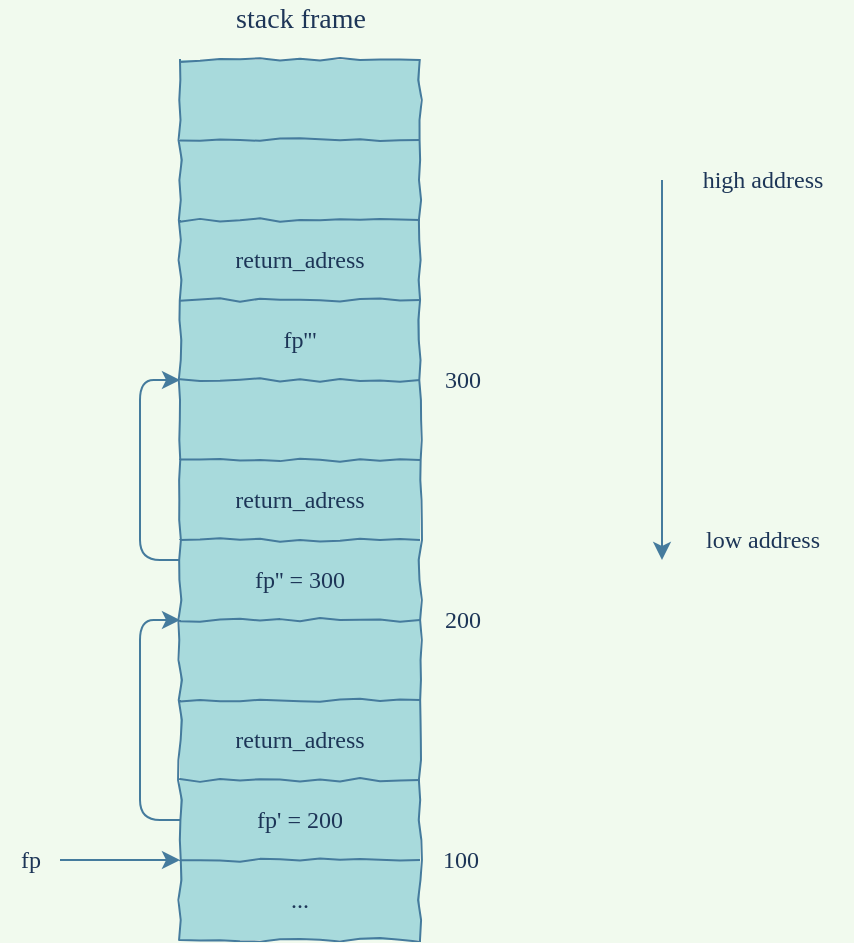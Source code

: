 <mxfile version="15.5.2" type="github">
  <diagram id="qzzveHbFKzM360SlWyRH" name="Page-1">
    <mxGraphModel dx="1074" dy="647" grid="1" gridSize="10" guides="1" tooltips="1" connect="1" arrows="1" fold="1" page="1" pageScale="1" pageWidth="827" pageHeight="1169" background="#F1FAEE" math="0" shadow="0">
      <root>
        <mxCell id="0" />
        <mxCell id="1" parent="0" />
        <mxCell id="kwKOkOC7tSV6xay0HEzO-1" value="" style="shape=table;startSize=0;container=1;collapsible=0;childLayout=tableLayout;rounded=0;sketch=0;fontColor=#1D3557;strokeColor=#457B9D;fillColor=#A8DADC;comic=1;fontFamily=Comic Sans MS;" vertex="1" parent="1">
          <mxGeometry x="380" y="80" width="120" height="440" as="geometry" />
        </mxCell>
        <mxCell id="kwKOkOC7tSV6xay0HEzO-2" value="" style="shape=partialRectangle;collapsible=0;dropTarget=0;pointerEvents=0;fillColor=none;top=0;left=0;bottom=0;right=0;points=[[0,0.5],[1,0.5]];portConstraint=eastwest;rounded=0;sketch=0;fontColor=#1D3557;strokeColor=#457B9D;fontFamily=Comic Sans MS;" vertex="1" parent="kwKOkOC7tSV6xay0HEzO-1">
          <mxGeometry width="120" height="40" as="geometry" />
        </mxCell>
        <mxCell id="kwKOkOC7tSV6xay0HEzO-3" value="" style="shape=partialRectangle;html=1;whiteSpace=wrap;connectable=0;overflow=hidden;fillColor=none;top=0;left=0;bottom=0;right=0;pointerEvents=1;rounded=0;sketch=0;fontColor=#1D3557;strokeColor=#457B9D;fontFamily=Comic Sans MS;" vertex="1" parent="kwKOkOC7tSV6xay0HEzO-2">
          <mxGeometry width="120" height="40" as="geometry">
            <mxRectangle width="120" height="40" as="alternateBounds" />
          </mxGeometry>
        </mxCell>
        <mxCell id="kwKOkOC7tSV6xay0HEzO-4" value="" style="shape=partialRectangle;collapsible=0;dropTarget=0;pointerEvents=0;fillColor=none;top=0;left=0;bottom=0;right=0;points=[[0,0.5],[1,0.5]];portConstraint=eastwest;rounded=0;sketch=0;fontColor=#1D3557;strokeColor=#457B9D;fontFamily=Comic Sans MS;" vertex="1" parent="kwKOkOC7tSV6xay0HEzO-1">
          <mxGeometry y="40" width="120" height="40" as="geometry" />
        </mxCell>
        <mxCell id="kwKOkOC7tSV6xay0HEzO-5" value="" style="shape=partialRectangle;html=1;whiteSpace=wrap;connectable=0;overflow=hidden;fillColor=none;top=0;left=0;bottom=0;right=0;pointerEvents=1;rounded=0;sketch=0;fontColor=#1D3557;strokeColor=#457B9D;fontFamily=Comic Sans MS;" vertex="1" parent="kwKOkOC7tSV6xay0HEzO-4">
          <mxGeometry width="120" height="40" as="geometry">
            <mxRectangle width="120" height="40" as="alternateBounds" />
          </mxGeometry>
        </mxCell>
        <mxCell id="kwKOkOC7tSV6xay0HEzO-6" value="" style="shape=partialRectangle;collapsible=0;dropTarget=0;pointerEvents=0;fillColor=none;top=0;left=0;bottom=0;right=0;points=[[0,0.5],[1,0.5]];portConstraint=eastwest;rounded=0;sketch=0;fontColor=#1D3557;strokeColor=#457B9D;fontFamily=Comic Sans MS;" vertex="1" parent="kwKOkOC7tSV6xay0HEzO-1">
          <mxGeometry y="80" width="120" height="40" as="geometry" />
        </mxCell>
        <mxCell id="kwKOkOC7tSV6xay0HEzO-7" value="return_adress" style="shape=partialRectangle;html=1;whiteSpace=wrap;connectable=0;overflow=hidden;fillColor=none;top=0;left=0;bottom=0;right=0;pointerEvents=1;rounded=0;sketch=0;fontColor=#1D3557;strokeColor=#457B9D;fontFamily=Comic Sans MS;" vertex="1" parent="kwKOkOC7tSV6xay0HEzO-6">
          <mxGeometry width="120" height="40" as="geometry">
            <mxRectangle width="120" height="40" as="alternateBounds" />
          </mxGeometry>
        </mxCell>
        <mxCell id="kwKOkOC7tSV6xay0HEzO-8" value="" style="shape=partialRectangle;collapsible=0;dropTarget=0;pointerEvents=0;fillColor=none;top=0;left=0;bottom=0;right=0;points=[[0,0.5],[1,0.5]];portConstraint=eastwest;rounded=0;sketch=0;fontColor=#1D3557;strokeColor=#457B9D;fontFamily=Comic Sans MS;" vertex="1" parent="kwKOkOC7tSV6xay0HEzO-1">
          <mxGeometry y="120" width="120" height="40" as="geometry" />
        </mxCell>
        <mxCell id="kwKOkOC7tSV6xay0HEzO-9" value="fp&#39;&#39;&#39;" style="shape=partialRectangle;html=1;whiteSpace=wrap;connectable=0;overflow=hidden;fillColor=none;top=0;left=0;bottom=0;right=0;pointerEvents=1;rounded=0;sketch=0;fontColor=#1D3557;strokeColor=#457B9D;fontFamily=Comic Sans MS;" vertex="1" parent="kwKOkOC7tSV6xay0HEzO-8">
          <mxGeometry width="120" height="40" as="geometry">
            <mxRectangle width="120" height="40" as="alternateBounds" />
          </mxGeometry>
        </mxCell>
        <mxCell id="kwKOkOC7tSV6xay0HEzO-10" value="" style="shape=partialRectangle;collapsible=0;dropTarget=0;pointerEvents=0;fillColor=none;top=0;left=0;bottom=0;right=0;points=[[0,0.5],[1,0.5]];portConstraint=eastwest;rounded=0;sketch=0;fontColor=#1D3557;strokeColor=#457B9D;fontFamily=Comic Sans MS;" vertex="1" parent="kwKOkOC7tSV6xay0HEzO-1">
          <mxGeometry y="160" width="120" height="40" as="geometry" />
        </mxCell>
        <mxCell id="kwKOkOC7tSV6xay0HEzO-11" value="" style="shape=partialRectangle;html=1;whiteSpace=wrap;connectable=0;overflow=hidden;fillColor=none;top=0;left=0;bottom=0;right=0;pointerEvents=1;rounded=0;sketch=0;fontColor=#1D3557;strokeColor=#457B9D;fontFamily=Comic Sans MS;" vertex="1" parent="kwKOkOC7tSV6xay0HEzO-10">
          <mxGeometry width="120" height="40" as="geometry">
            <mxRectangle width="120" height="40" as="alternateBounds" />
          </mxGeometry>
        </mxCell>
        <mxCell id="kwKOkOC7tSV6xay0HEzO-12" value="" style="shape=partialRectangle;collapsible=0;dropTarget=0;pointerEvents=0;fillColor=none;top=0;left=0;bottom=0;right=0;points=[[0,0.5],[1,0.5]];portConstraint=eastwest;rounded=0;sketch=0;fontColor=#1D3557;strokeColor=#457B9D;fontFamily=Comic Sans MS;" vertex="1" parent="kwKOkOC7tSV6xay0HEzO-1">
          <mxGeometry y="200" width="120" height="40" as="geometry" />
        </mxCell>
        <mxCell id="kwKOkOC7tSV6xay0HEzO-13" value="return_adress" style="shape=partialRectangle;html=1;whiteSpace=wrap;connectable=0;overflow=hidden;fillColor=none;top=0;left=0;bottom=0;right=0;pointerEvents=1;rounded=0;sketch=0;fontColor=#1D3557;strokeColor=#457B9D;fontFamily=Comic Sans MS;" vertex="1" parent="kwKOkOC7tSV6xay0HEzO-12">
          <mxGeometry width="120" height="40" as="geometry">
            <mxRectangle width="120" height="40" as="alternateBounds" />
          </mxGeometry>
        </mxCell>
        <mxCell id="kwKOkOC7tSV6xay0HEzO-31" style="edgeStyle=orthogonalEdgeStyle;curved=0;rounded=1;sketch=0;orthogonalLoop=1;jettySize=auto;html=1;fontFamily=Comic Sans MS;fontColor=#1D3557;strokeColor=#457B9D;fillColor=#A8DADC;labelBackgroundColor=#F1FAEE;" edge="1" parent="kwKOkOC7tSV6xay0HEzO-1" source="kwKOkOC7tSV6xay0HEzO-14" target="kwKOkOC7tSV6xay0HEzO-10">
          <mxGeometry relative="1" as="geometry">
            <Array as="points">
              <mxPoint x="-20" y="250" />
              <mxPoint x="-20" y="160" />
            </Array>
          </mxGeometry>
        </mxCell>
        <mxCell id="kwKOkOC7tSV6xay0HEzO-14" value="" style="shape=partialRectangle;collapsible=0;dropTarget=0;pointerEvents=0;fillColor=none;top=0;left=0;bottom=0;right=0;points=[[0,0.5],[1,0.5]];portConstraint=eastwest;rounded=0;sketch=0;fontColor=#1D3557;strokeColor=#457B9D;fontFamily=Comic Sans MS;" vertex="1" parent="kwKOkOC7tSV6xay0HEzO-1">
          <mxGeometry y="240" width="120" height="40" as="geometry" />
        </mxCell>
        <mxCell id="kwKOkOC7tSV6xay0HEzO-15" value="fp&#39;&#39; = 300" style="shape=partialRectangle;html=1;whiteSpace=wrap;connectable=0;overflow=hidden;fillColor=none;top=0;left=0;bottom=0;right=0;pointerEvents=1;rounded=0;sketch=0;fontColor=#1D3557;strokeColor=#457B9D;fontFamily=Comic Sans MS;" vertex="1" parent="kwKOkOC7tSV6xay0HEzO-14">
          <mxGeometry width="120" height="40" as="geometry">
            <mxRectangle width="120" height="40" as="alternateBounds" />
          </mxGeometry>
        </mxCell>
        <mxCell id="kwKOkOC7tSV6xay0HEzO-16" value="" style="shape=partialRectangle;collapsible=0;dropTarget=0;pointerEvents=0;fillColor=none;top=0;left=0;bottom=0;right=0;points=[[0,0.5],[1,0.5]];portConstraint=eastwest;rounded=0;sketch=0;fontColor=#1D3557;strokeColor=#457B9D;fontFamily=Comic Sans MS;" vertex="1" parent="kwKOkOC7tSV6xay0HEzO-1">
          <mxGeometry y="280" width="120" height="40" as="geometry" />
        </mxCell>
        <mxCell id="kwKOkOC7tSV6xay0HEzO-17" value="" style="shape=partialRectangle;html=1;whiteSpace=wrap;connectable=0;overflow=hidden;fillColor=none;top=0;left=0;bottom=0;right=0;pointerEvents=1;rounded=0;sketch=0;fontColor=#1D3557;strokeColor=#457B9D;fontFamily=Comic Sans MS;" vertex="1" parent="kwKOkOC7tSV6xay0HEzO-16">
          <mxGeometry width="120" height="40" as="geometry">
            <mxRectangle width="120" height="40" as="alternateBounds" />
          </mxGeometry>
        </mxCell>
        <mxCell id="kwKOkOC7tSV6xay0HEzO-18" value="" style="shape=partialRectangle;collapsible=0;dropTarget=0;pointerEvents=0;fillColor=none;top=0;left=0;bottom=0;right=0;points=[[0,0.5],[1,0.5]];portConstraint=eastwest;rounded=0;sketch=0;fontColor=#1D3557;strokeColor=#457B9D;fontFamily=Comic Sans MS;" vertex="1" parent="kwKOkOC7tSV6xay0HEzO-1">
          <mxGeometry y="320" width="120" height="40" as="geometry" />
        </mxCell>
        <mxCell id="kwKOkOC7tSV6xay0HEzO-19" value="return_adress" style="shape=partialRectangle;html=1;whiteSpace=wrap;connectable=0;overflow=hidden;fillColor=none;top=0;left=0;bottom=0;right=0;pointerEvents=1;rounded=0;sketch=0;fontColor=#1D3557;strokeColor=#457B9D;fontFamily=Comic Sans MS;" vertex="1" parent="kwKOkOC7tSV6xay0HEzO-18">
          <mxGeometry width="120" height="40" as="geometry">
            <mxRectangle width="120" height="40" as="alternateBounds" />
          </mxGeometry>
        </mxCell>
        <mxCell id="kwKOkOC7tSV6xay0HEzO-30" style="edgeStyle=orthogonalEdgeStyle;curved=0;rounded=1;sketch=0;orthogonalLoop=1;jettySize=auto;html=1;fontFamily=Comic Sans MS;fontColor=#1D3557;strokeColor=#457B9D;fillColor=#A8DADC;labelBackgroundColor=#F1FAEE;" edge="1" parent="kwKOkOC7tSV6xay0HEzO-1" source="kwKOkOC7tSV6xay0HEzO-20" target="kwKOkOC7tSV6xay0HEzO-16">
          <mxGeometry relative="1" as="geometry">
            <Array as="points">
              <mxPoint x="-20" y="380" />
              <mxPoint x="-20" y="280" />
            </Array>
          </mxGeometry>
        </mxCell>
        <mxCell id="kwKOkOC7tSV6xay0HEzO-20" value="" style="shape=partialRectangle;collapsible=0;dropTarget=0;pointerEvents=0;fillColor=none;top=0;left=0;bottom=0;right=0;points=[[0,0.5],[1,0.5]];portConstraint=eastwest;rounded=0;sketch=0;fontColor=#1D3557;strokeColor=#457B9D;fontFamily=Comic Sans MS;" vertex="1" parent="kwKOkOC7tSV6xay0HEzO-1">
          <mxGeometry y="360" width="120" height="40" as="geometry" />
        </mxCell>
        <mxCell id="kwKOkOC7tSV6xay0HEzO-21" value="fp&#39; = 200" style="shape=partialRectangle;html=1;whiteSpace=wrap;connectable=0;overflow=hidden;fillColor=none;top=0;left=0;bottom=0;right=0;pointerEvents=1;rounded=0;sketch=0;fontColor=#1D3557;strokeColor=#457B9D;fontFamily=Comic Sans MS;" vertex="1" parent="kwKOkOC7tSV6xay0HEzO-20">
          <mxGeometry width="120" height="40" as="geometry">
            <mxRectangle width="120" height="40" as="alternateBounds" />
          </mxGeometry>
        </mxCell>
        <mxCell id="kwKOkOC7tSV6xay0HEzO-22" value="" style="shape=partialRectangle;collapsible=0;dropTarget=0;pointerEvents=0;fillColor=none;top=0;left=0;bottom=0;right=0;points=[[0,0.5],[1,0.5]];portConstraint=eastwest;rounded=0;sketch=0;fontColor=#1D3557;strokeColor=#457B9D;fontFamily=Comic Sans MS;" vertex="1" parent="kwKOkOC7tSV6xay0HEzO-1">
          <mxGeometry y="400" width="120" height="40" as="geometry" />
        </mxCell>
        <mxCell id="kwKOkOC7tSV6xay0HEzO-23" value="..." style="shape=partialRectangle;html=1;whiteSpace=wrap;connectable=0;overflow=hidden;fillColor=none;top=0;left=0;bottom=0;right=0;pointerEvents=1;rounded=0;sketch=0;fontColor=#1D3557;strokeColor=#457B9D;fontFamily=Comic Sans MS;" vertex="1" parent="kwKOkOC7tSV6xay0HEzO-22">
          <mxGeometry width="120" height="40" as="geometry">
            <mxRectangle width="120" height="40" as="alternateBounds" />
          </mxGeometry>
        </mxCell>
        <mxCell id="kwKOkOC7tSV6xay0HEzO-26" value="" style="edgeStyle=orthogonalEdgeStyle;curved=0;rounded=1;sketch=0;orthogonalLoop=1;jettySize=auto;html=1;fontColor=#1D3557;strokeColor=#457B9D;fillColor=#A8DADC;fontFamily=Comic Sans MS;labelBackgroundColor=#F1FAEE;" edge="1" parent="1" source="kwKOkOC7tSV6xay0HEzO-24" target="kwKOkOC7tSV6xay0HEzO-22">
          <mxGeometry relative="1" as="geometry">
            <Array as="points">
              <mxPoint x="370" y="480" />
              <mxPoint x="370" y="480" />
            </Array>
          </mxGeometry>
        </mxCell>
        <mxCell id="kwKOkOC7tSV6xay0HEzO-24" value="fp" style="text;html=1;align=center;verticalAlign=middle;resizable=0;points=[];autosize=1;strokeColor=none;fillColor=none;fontColor=#1D3557;fontFamily=Comic Sans MS;" vertex="1" parent="1">
          <mxGeometry x="290" y="470" width="30" height="20" as="geometry" />
        </mxCell>
        <mxCell id="kwKOkOC7tSV6xay0HEzO-27" value="" style="endArrow=classic;html=1;rounded=1;sketch=0;fontColor=#1D3557;strokeColor=#457B9D;fillColor=#A8DADC;curved=0;fontFamily=Comic Sans MS;labelBackgroundColor=#F1FAEE;" edge="1" parent="1">
          <mxGeometry width="50" height="50" relative="1" as="geometry">
            <mxPoint x="621" y="140" as="sourcePoint" />
            <mxPoint x="621" y="330" as="targetPoint" />
          </mxGeometry>
        </mxCell>
        <mxCell id="kwKOkOC7tSV6xay0HEzO-28" value="high address" style="text;html=1;align=center;verticalAlign=middle;resizable=0;points=[];autosize=1;strokeColor=none;fillColor=none;fontColor=#1D3557;fontFamily=Comic Sans MS;" vertex="1" parent="1">
          <mxGeometry x="626" y="130" width="90" height="20" as="geometry" />
        </mxCell>
        <mxCell id="kwKOkOC7tSV6xay0HEzO-29" value="low address" style="text;html=1;align=center;verticalAlign=middle;resizable=0;points=[];autosize=1;strokeColor=none;fillColor=none;fontColor=#1D3557;fontFamily=Comic Sans MS;" vertex="1" parent="1">
          <mxGeometry x="631" y="310" width="80" height="20" as="geometry" />
        </mxCell>
        <mxCell id="kwKOkOC7tSV6xay0HEzO-32" value="100" style="text;html=1;align=center;verticalAlign=middle;resizable=0;points=[];autosize=1;strokeColor=none;fillColor=none;fontFamily=Comic Sans MS;fontColor=#1D3557;" vertex="1" parent="1">
          <mxGeometry x="500" y="470" width="40" height="20" as="geometry" />
        </mxCell>
        <mxCell id="kwKOkOC7tSV6xay0HEzO-33" value="200" style="text;html=1;align=center;verticalAlign=middle;resizable=0;points=[];autosize=1;strokeColor=none;fillColor=none;fontFamily=Comic Sans MS;fontColor=#1D3557;" vertex="1" parent="1">
          <mxGeometry x="501" y="350" width="40" height="20" as="geometry" />
        </mxCell>
        <mxCell id="kwKOkOC7tSV6xay0HEzO-34" value="300" style="text;html=1;align=center;verticalAlign=middle;resizable=0;points=[];autosize=1;strokeColor=none;fillColor=none;fontFamily=Comic Sans MS;fontColor=#1D3557;" vertex="1" parent="1">
          <mxGeometry x="501" y="230" width="40" height="20" as="geometry" />
        </mxCell>
        <mxCell id="kwKOkOC7tSV6xay0HEzO-36" value="stack frame" style="text;html=1;align=center;verticalAlign=middle;resizable=0;points=[];autosize=1;strokeColor=none;fillColor=none;fontColor=#1D3557;fontFamily=Comic Sans MS;fontSize=14;" vertex="1" parent="1">
          <mxGeometry x="395" y="50" width="90" height="20" as="geometry" />
        </mxCell>
      </root>
    </mxGraphModel>
  </diagram>
</mxfile>
